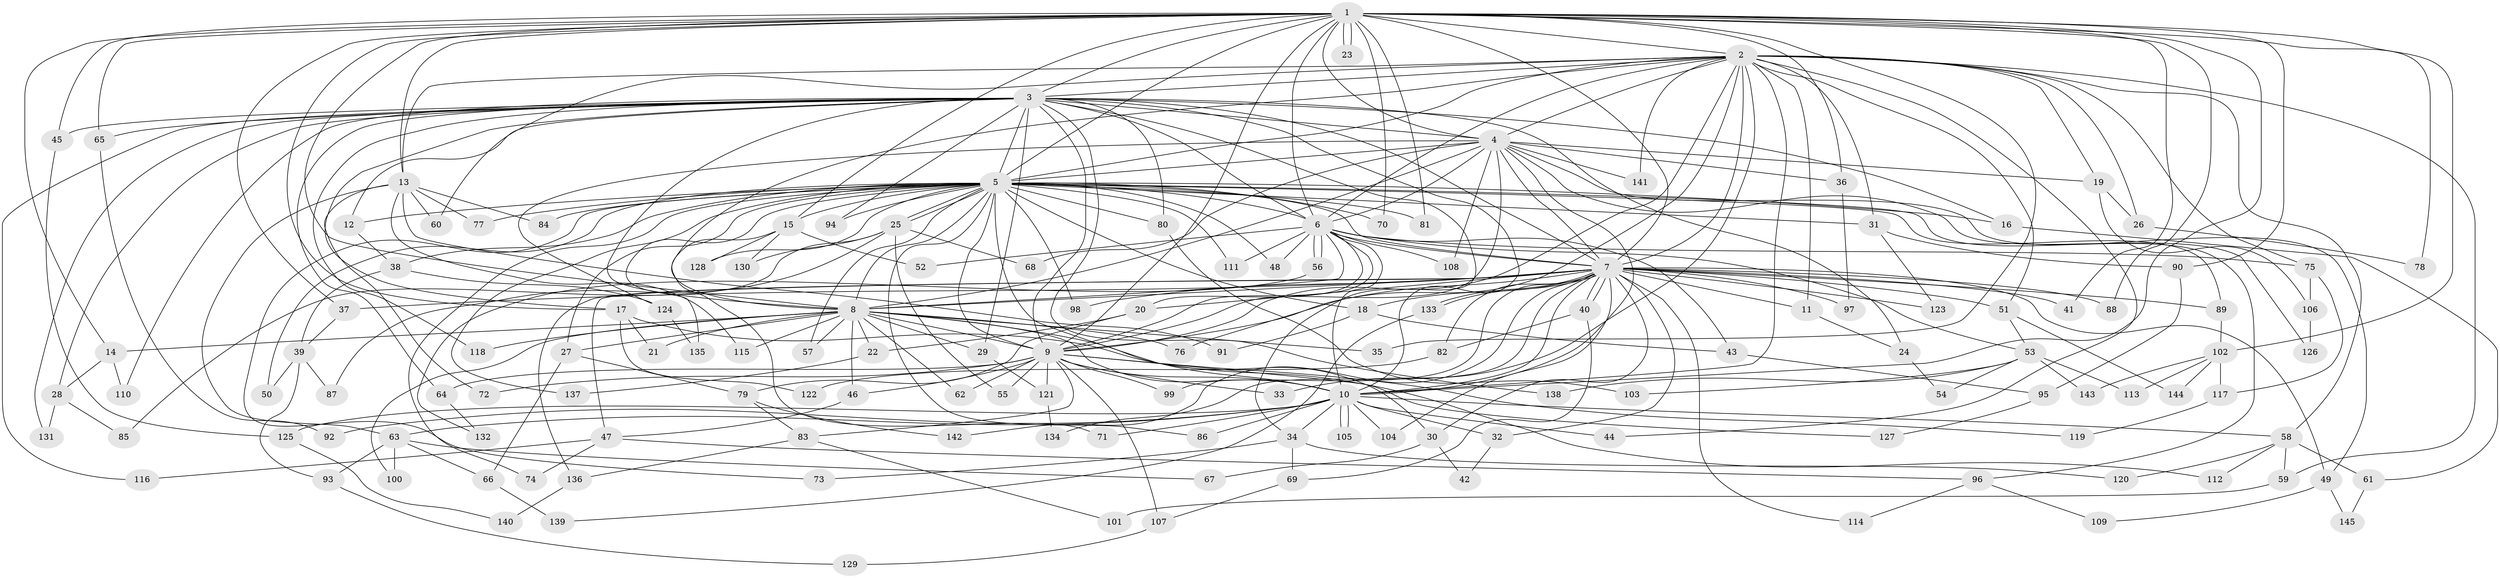 // Generated by graph-tools (version 1.1) at 2025/01/03/09/25 03:01:28]
// undirected, 145 vertices, 315 edges
graph export_dot {
graph [start="1"]
  node [color=gray90,style=filled];
  1;
  2;
  3;
  4;
  5;
  6;
  7;
  8;
  9;
  10;
  11;
  12;
  13;
  14;
  15;
  16;
  17;
  18;
  19;
  20;
  21;
  22;
  23;
  24;
  25;
  26;
  27;
  28;
  29;
  30;
  31;
  32;
  33;
  34;
  35;
  36;
  37;
  38;
  39;
  40;
  41;
  42;
  43;
  44;
  45;
  46;
  47;
  48;
  49;
  50;
  51;
  52;
  53;
  54;
  55;
  56;
  57;
  58;
  59;
  60;
  61;
  62;
  63;
  64;
  65;
  66;
  67;
  68;
  69;
  70;
  71;
  72;
  73;
  74;
  75;
  76;
  77;
  78;
  79;
  80;
  81;
  82;
  83;
  84;
  85;
  86;
  87;
  88;
  89;
  90;
  91;
  92;
  93;
  94;
  95;
  96;
  97;
  98;
  99;
  100;
  101;
  102;
  103;
  104;
  105;
  106;
  107;
  108;
  109;
  110;
  111;
  112;
  113;
  114;
  115;
  116;
  117;
  118;
  119;
  120;
  121;
  122;
  123;
  124;
  125;
  126;
  127;
  128;
  129;
  130;
  131;
  132;
  133;
  134;
  135;
  136;
  137;
  138;
  139;
  140;
  141;
  142;
  143;
  144;
  145;
  1 -- 2;
  1 -- 3;
  1 -- 4;
  1 -- 5;
  1 -- 6;
  1 -- 7;
  1 -- 8;
  1 -- 9;
  1 -- 10;
  1 -- 13;
  1 -- 14;
  1 -- 15;
  1 -- 17;
  1 -- 23;
  1 -- 23;
  1 -- 35;
  1 -- 36;
  1 -- 37;
  1 -- 41;
  1 -- 45;
  1 -- 65;
  1 -- 70;
  1 -- 78;
  1 -- 81;
  1 -- 88;
  1 -- 90;
  1 -- 102;
  2 -- 3;
  2 -- 4;
  2 -- 5;
  2 -- 6;
  2 -- 7;
  2 -- 8;
  2 -- 9;
  2 -- 10;
  2 -- 11;
  2 -- 13;
  2 -- 19;
  2 -- 26;
  2 -- 31;
  2 -- 33;
  2 -- 44;
  2 -- 51;
  2 -- 58;
  2 -- 59;
  2 -- 60;
  2 -- 75;
  2 -- 76;
  2 -- 141;
  3 -- 4;
  3 -- 5;
  3 -- 6;
  3 -- 7;
  3 -- 8;
  3 -- 9;
  3 -- 10;
  3 -- 12;
  3 -- 16;
  3 -- 17;
  3 -- 24;
  3 -- 28;
  3 -- 29;
  3 -- 34;
  3 -- 45;
  3 -- 64;
  3 -- 65;
  3 -- 80;
  3 -- 94;
  3 -- 110;
  3 -- 116;
  3 -- 118;
  3 -- 131;
  3 -- 138;
  4 -- 5;
  4 -- 6;
  4 -- 7;
  4 -- 8;
  4 -- 9;
  4 -- 10;
  4 -- 19;
  4 -- 36;
  4 -- 49;
  4 -- 68;
  4 -- 108;
  4 -- 124;
  4 -- 126;
  4 -- 141;
  5 -- 6;
  5 -- 7;
  5 -- 8;
  5 -- 9;
  5 -- 10;
  5 -- 12;
  5 -- 15;
  5 -- 16;
  5 -- 18;
  5 -- 25;
  5 -- 25;
  5 -- 27;
  5 -- 31;
  5 -- 38;
  5 -- 48;
  5 -- 50;
  5 -- 57;
  5 -- 70;
  5 -- 73;
  5 -- 74;
  5 -- 77;
  5 -- 80;
  5 -- 81;
  5 -- 84;
  5 -- 86;
  5 -- 89;
  5 -- 94;
  5 -- 96;
  5 -- 98;
  5 -- 111;
  5 -- 128;
  5 -- 135;
  5 -- 137;
  6 -- 7;
  6 -- 8;
  6 -- 9;
  6 -- 10;
  6 -- 20;
  6 -- 43;
  6 -- 48;
  6 -- 52;
  6 -- 53;
  6 -- 56;
  6 -- 56;
  6 -- 75;
  6 -- 108;
  6 -- 111;
  7 -- 8;
  7 -- 9;
  7 -- 10;
  7 -- 11;
  7 -- 18;
  7 -- 20;
  7 -- 30;
  7 -- 32;
  7 -- 37;
  7 -- 40;
  7 -- 40;
  7 -- 41;
  7 -- 47;
  7 -- 49;
  7 -- 51;
  7 -- 82;
  7 -- 88;
  7 -- 89;
  7 -- 97;
  7 -- 98;
  7 -- 99;
  7 -- 104;
  7 -- 114;
  7 -- 123;
  7 -- 133;
  7 -- 133;
  7 -- 134;
  7 -- 136;
  7 -- 142;
  8 -- 9;
  8 -- 10;
  8 -- 14;
  8 -- 21;
  8 -- 22;
  8 -- 27;
  8 -- 29;
  8 -- 30;
  8 -- 35;
  8 -- 46;
  8 -- 57;
  8 -- 62;
  8 -- 76;
  8 -- 100;
  8 -- 115;
  8 -- 118;
  9 -- 10;
  9 -- 33;
  9 -- 46;
  9 -- 55;
  9 -- 62;
  9 -- 64;
  9 -- 72;
  9 -- 83;
  9 -- 99;
  9 -- 107;
  9 -- 119;
  9 -- 121;
  9 -- 127;
  10 -- 32;
  10 -- 34;
  10 -- 44;
  10 -- 58;
  10 -- 63;
  10 -- 71;
  10 -- 86;
  10 -- 92;
  10 -- 104;
  10 -- 105;
  10 -- 105;
  10 -- 125;
  11 -- 24;
  12 -- 38;
  13 -- 60;
  13 -- 63;
  13 -- 72;
  13 -- 77;
  13 -- 84;
  13 -- 91;
  13 -- 115;
  14 -- 28;
  14 -- 110;
  15 -- 52;
  15 -- 71;
  15 -- 128;
  15 -- 130;
  16 -- 61;
  17 -- 21;
  17 -- 112;
  17 -- 122;
  18 -- 43;
  18 -- 91;
  19 -- 26;
  19 -- 106;
  20 -- 22;
  20 -- 79;
  22 -- 137;
  24 -- 54;
  25 -- 55;
  25 -- 68;
  25 -- 85;
  25 -- 87;
  25 -- 130;
  26 -- 78;
  27 -- 66;
  27 -- 79;
  28 -- 85;
  28 -- 131;
  29 -- 121;
  30 -- 42;
  30 -- 67;
  31 -- 90;
  31 -- 123;
  32 -- 42;
  34 -- 69;
  34 -- 73;
  34 -- 120;
  36 -- 97;
  37 -- 39;
  38 -- 39;
  38 -- 124;
  39 -- 50;
  39 -- 87;
  39 -- 93;
  40 -- 69;
  40 -- 82;
  43 -- 95;
  45 -- 125;
  46 -- 47;
  47 -- 74;
  47 -- 96;
  47 -- 116;
  49 -- 109;
  49 -- 145;
  51 -- 53;
  51 -- 144;
  53 -- 54;
  53 -- 103;
  53 -- 113;
  53 -- 138;
  53 -- 143;
  56 -- 132;
  58 -- 59;
  58 -- 61;
  58 -- 112;
  58 -- 120;
  59 -- 101;
  61 -- 145;
  63 -- 66;
  63 -- 67;
  63 -- 93;
  63 -- 100;
  64 -- 132;
  65 -- 92;
  66 -- 139;
  69 -- 107;
  75 -- 106;
  75 -- 117;
  79 -- 83;
  79 -- 142;
  80 -- 103;
  82 -- 122;
  83 -- 101;
  83 -- 136;
  89 -- 102;
  90 -- 95;
  93 -- 129;
  95 -- 127;
  96 -- 109;
  96 -- 114;
  102 -- 113;
  102 -- 117;
  102 -- 143;
  102 -- 144;
  106 -- 126;
  107 -- 129;
  117 -- 119;
  121 -- 134;
  124 -- 135;
  125 -- 140;
  133 -- 139;
  136 -- 140;
}
